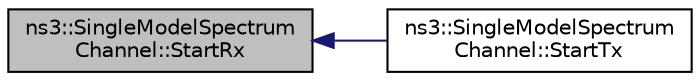 digraph "ns3::SingleModelSpectrumChannel::StartRx"
{
  edge [fontname="Helvetica",fontsize="10",labelfontname="Helvetica",labelfontsize="10"];
  node [fontname="Helvetica",fontsize="10",shape=record];
  rankdir="LR";
  Node1 [label="ns3::SingleModelSpectrum\lChannel::StartRx",height=0.2,width=0.4,color="black", fillcolor="grey75", style="filled", fontcolor="black"];
  Node1 -> Node2 [dir="back",color="midnightblue",fontsize="10",style="solid"];
  Node2 [label="ns3::SingleModelSpectrum\lChannel::StartTx",height=0.2,width=0.4,color="black", fillcolor="white", style="filled",URL="$d1/d90/classns3_1_1SingleModelSpectrumChannel.html#a4288a4e2399b6257fcba2634f54a2256"];
}
